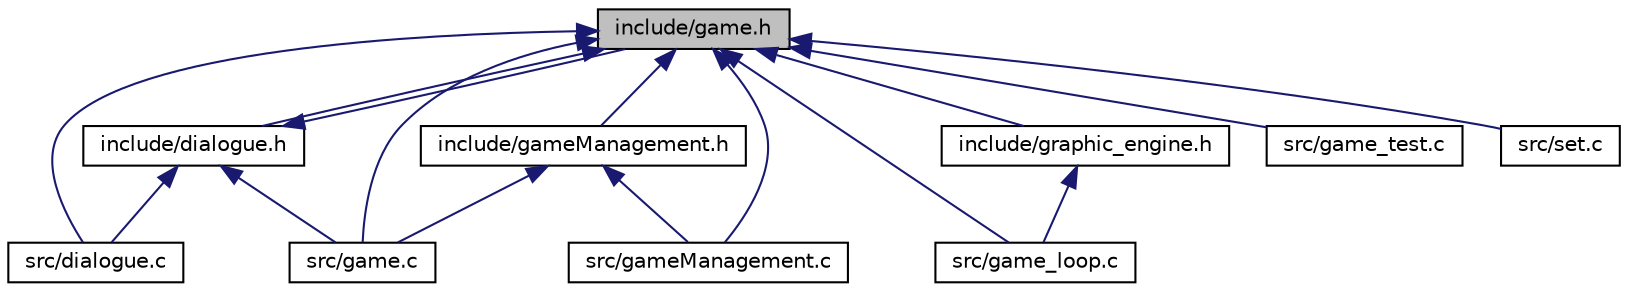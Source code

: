 digraph "include/game.h"
{
 // LATEX_PDF_SIZE
  edge [fontname="Helvetica",fontsize="10",labelfontname="Helvetica",labelfontsize="10"];
  node [fontname="Helvetica",fontsize="10",shape=record];
  Node1 [label="include/game.h",height=0.2,width=0.4,color="black", fillcolor="grey75", style="filled", fontcolor="black",tooltip="It defines the game interface for each command."];
  Node1 -> Node2 [dir="back",color="midnightblue",fontsize="10",style="solid",fontname="Helvetica"];
  Node2 [label="src/dialogue.c",height=0.2,width=0.4,color="black", fillcolor="white", style="filled",URL="$dialogue_8c.html",tooltip="Modulo de dialogos."];
  Node1 -> Node3 [dir="back",color="midnightblue",fontsize="10",style="solid",fontname="Helvetica"];
  Node3 [label="src/game.c",height=0.2,width=0.4,color="black", fillcolor="white", style="filled",URL="$game_8c.html",tooltip="It implements the game interface and all the associated callbacks for each command."];
  Node1 -> Node4 [dir="back",color="midnightblue",fontsize="10",style="solid",fontname="Helvetica"];
  Node4 [label="src/game_loop.c",height=0.2,width=0.4,color="black", fillcolor="white", style="filled",URL="$game__loop_8c.html",tooltip="It defines the game loop."];
  Node1 -> Node5 [dir="back",color="midnightblue",fontsize="10",style="solid",fontname="Helvetica"];
  Node5 [label="src/game_test.c",height=0.2,width=0.4,color="black", fillcolor="white", style="filled",URL="$game__test_8c.html",tooltip="It tests game module."];
  Node1 -> Node6 [dir="back",color="midnightblue",fontsize="10",style="solid",fontname="Helvetica"];
  Node6 [label="src/gameManagement.c",height=0.2,width=0.4,color="black", fillcolor="white", style="filled",URL="$gameManagement_8c.html",tooltip="It implements the gameManagement module."];
  Node1 -> Node7 [dir="back",color="midnightblue",fontsize="10",style="solid",fontname="Helvetica"];
  Node7 [label="src/set.c",height=0.2,width=0.4,color="black", fillcolor="white", style="filled",URL="$set_8c.html",tooltip="Implementación de la estructura de conjuntos y todas sus funciones."];
  Node1 -> Node8 [dir="back",color="midnightblue",fontsize="10",style="solid",fontname="Helvetica"];
  Node8 [label="include/dialogue.h",height=0.2,width=0.4,color="black", fillcolor="white", style="filled",URL="$dialogue_8h_source.html",tooltip=" "];
  Node8 -> Node2 [dir="back",color="midnightblue",fontsize="10",style="solid",fontname="Helvetica"];
  Node8 -> Node3 [dir="back",color="midnightblue",fontsize="10",style="solid",fontname="Helvetica"];
  Node8 -> Node1 [dir="back",color="midnightblue",fontsize="10",style="solid",fontname="Helvetica"];
  Node1 -> Node9 [dir="back",color="midnightblue",fontsize="10",style="solid",fontname="Helvetica"];
  Node9 [label="include/gameManagement.h",height=0.2,width=0.4,color="black", fillcolor="white", style="filled",URL="$gameManagement_8h_source.html",tooltip=" "];
  Node9 -> Node3 [dir="back",color="midnightblue",fontsize="10",style="solid",fontname="Helvetica"];
  Node9 -> Node6 [dir="back",color="midnightblue",fontsize="10",style="solid",fontname="Helvetica"];
  Node1 -> Node10 [dir="back",color="midnightblue",fontsize="10",style="solid",fontname="Helvetica"];
  Node10 [label="include/graphic_engine.h",height=0.2,width=0.4,color="black", fillcolor="white", style="filled",URL="$graphic__engine_8h.html",tooltip="It defines a textual graphic engine."];
  Node10 -> Node4 [dir="back",color="midnightblue",fontsize="10",style="solid",fontname="Helvetica"];
}
